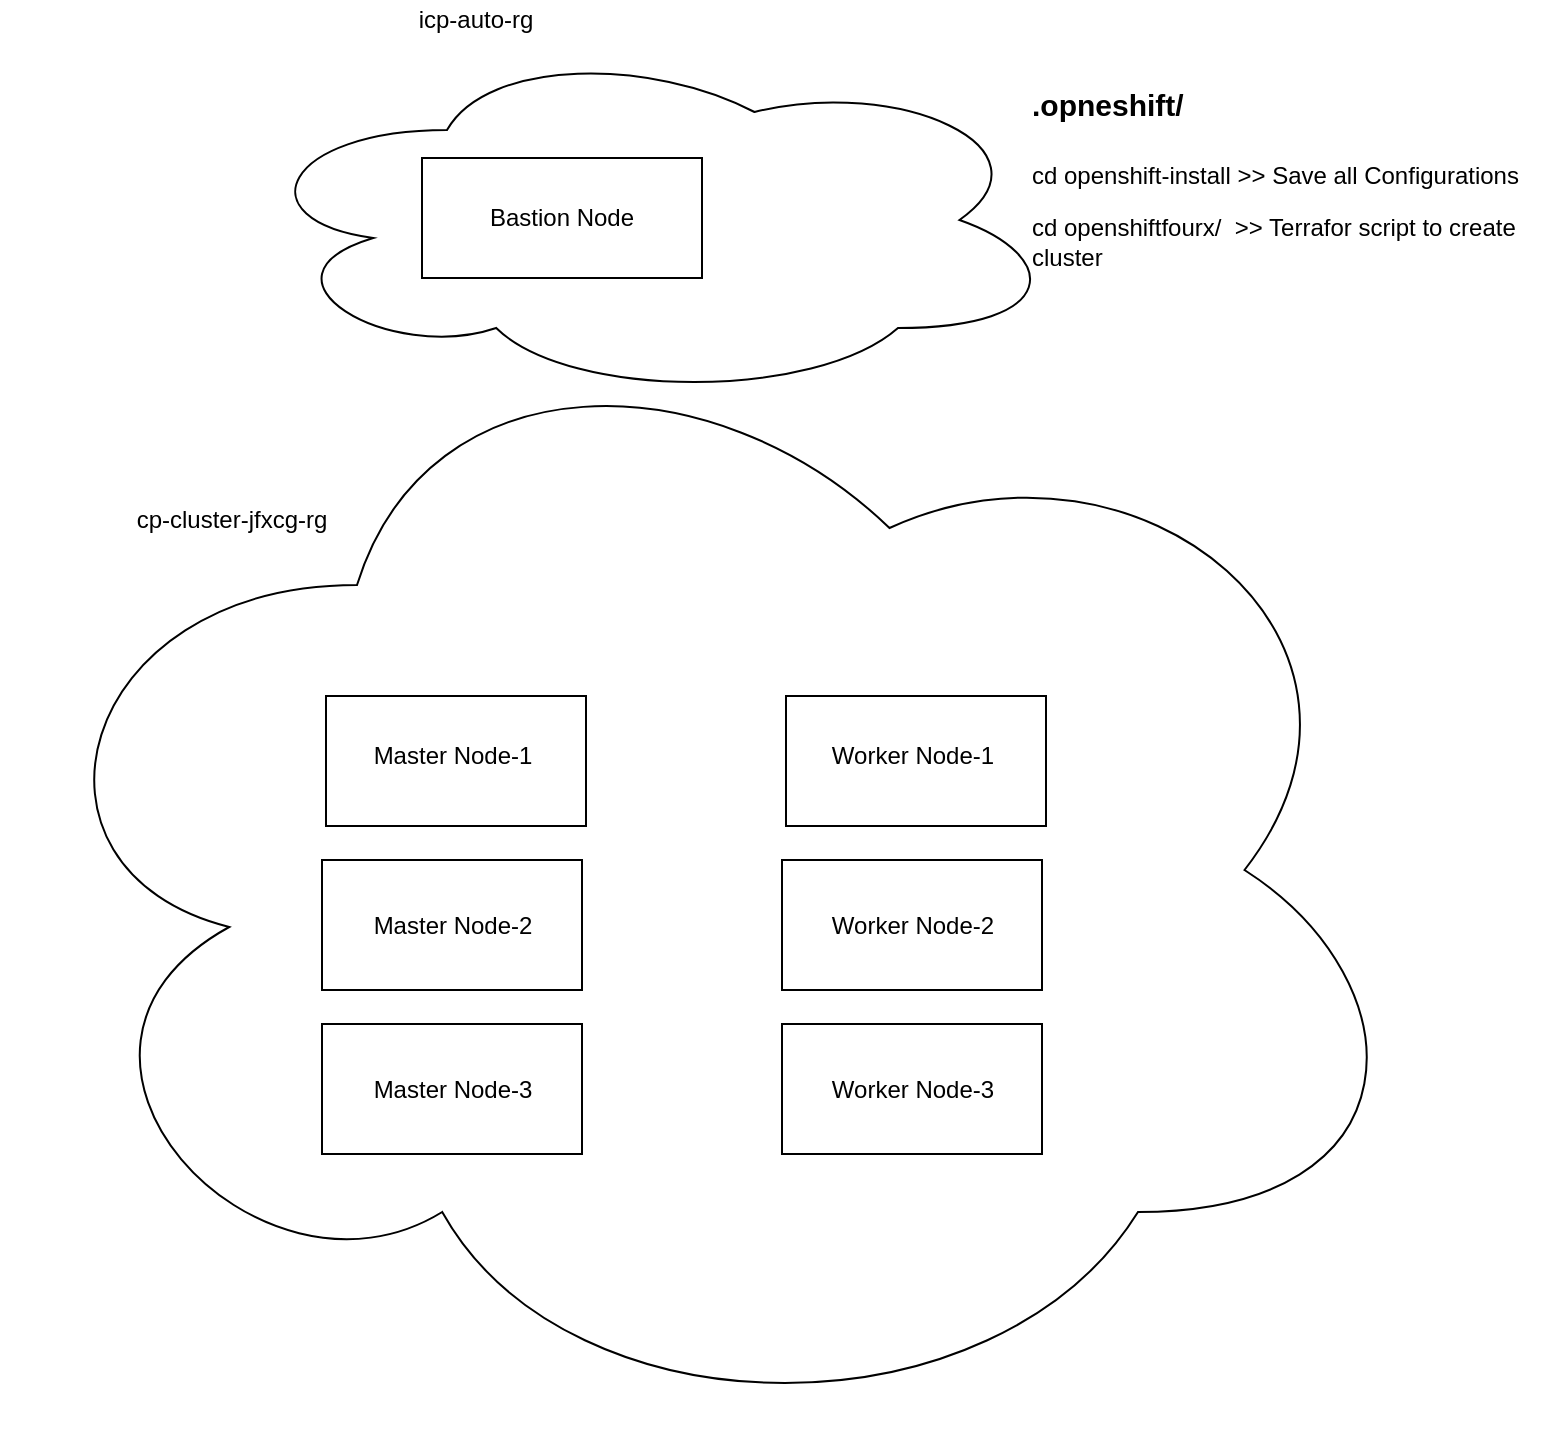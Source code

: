 <mxfile version="14.8.0" type="github">
  <diagram id="BbwCJ61hzbDqRbP00Ixq" name="Page-1">
    <mxGraphModel dx="1865" dy="570" grid="1" gridSize="10" guides="1" tooltips="1" connect="1" arrows="1" fold="1" page="1" pageScale="1" pageWidth="827" pageHeight="1169" math="0" shadow="0">
      <root>
        <mxCell id="0" />
        <mxCell id="1" parent="0" />
        <mxCell id="Tv3eXQoku1zJpk6C7R8K-1" value="" style="ellipse;shape=cloud;whiteSpace=wrap;html=1;" vertex="1" parent="1">
          <mxGeometry x="80" y="60" width="410" height="180" as="geometry" />
        </mxCell>
        <mxCell id="Tv3eXQoku1zJpk6C7R8K-3" value="icp-auto-rg" style="text;html=1;strokeColor=none;fillColor=none;align=center;verticalAlign=middle;whiteSpace=wrap;rounded=0;" vertex="1" parent="1">
          <mxGeometry x="142" y="40" width="110" height="20" as="geometry" />
        </mxCell>
        <mxCell id="Tv3eXQoku1zJpk6C7R8K-5" value="" style="ellipse;shape=cloud;whiteSpace=wrap;html=1;" vertex="1" parent="1">
          <mxGeometry x="-40" y="190" width="710" height="570" as="geometry" />
        </mxCell>
        <mxCell id="Tv3eXQoku1zJpk6C7R8K-7" value="" style="rounded=0;whiteSpace=wrap;html=1;" vertex="1" parent="1">
          <mxGeometry x="170" y="119" width="140" height="60" as="geometry" />
        </mxCell>
        <mxCell id="Tv3eXQoku1zJpk6C7R8K-8" value="Bastion Node" style="text;html=1;strokeColor=none;fillColor=none;align=center;verticalAlign=middle;whiteSpace=wrap;rounded=0;" vertex="1" parent="1">
          <mxGeometry x="192" y="139" width="96" height="20" as="geometry" />
        </mxCell>
        <mxCell id="Tv3eXQoku1zJpk6C7R8K-17" value="" style="rounded=0;whiteSpace=wrap;html=1;" vertex="1" parent="1">
          <mxGeometry x="122" y="388" width="130" height="65" as="geometry" />
        </mxCell>
        <mxCell id="Tv3eXQoku1zJpk6C7R8K-18" value="Master Node-1" style="text;html=1;strokeColor=none;fillColor=none;align=center;verticalAlign=middle;whiteSpace=wrap;rounded=0;" vertex="1" parent="1">
          <mxGeometry x="139" y="408" width="93" height="20" as="geometry" />
        </mxCell>
        <mxCell id="Tv3eXQoku1zJpk6C7R8K-20" value="" style="rounded=0;whiteSpace=wrap;html=1;" vertex="1" parent="1">
          <mxGeometry x="120" y="552" width="130" height="65" as="geometry" />
        </mxCell>
        <mxCell id="Tv3eXQoku1zJpk6C7R8K-25" value="" style="rounded=0;whiteSpace=wrap;html=1;" vertex="1" parent="1">
          <mxGeometry x="120" y="470" width="130" height="65" as="geometry" />
        </mxCell>
        <mxCell id="Tv3eXQoku1zJpk6C7R8K-26" value="Master Node-2" style="text;html=1;strokeColor=none;fillColor=none;align=center;verticalAlign=middle;whiteSpace=wrap;rounded=0;" vertex="1" parent="1">
          <mxGeometry x="138.5" y="492.5" width="93" height="20" as="geometry" />
        </mxCell>
        <mxCell id="Tv3eXQoku1zJpk6C7R8K-27" value="Master Node-3" style="text;html=1;strokeColor=none;fillColor=none;align=center;verticalAlign=middle;whiteSpace=wrap;rounded=0;" vertex="1" parent="1">
          <mxGeometry x="138.5" y="575" width="93" height="20" as="geometry" />
        </mxCell>
        <mxCell id="Tv3eXQoku1zJpk6C7R8K-29" value="" style="rounded=0;whiteSpace=wrap;html=1;" vertex="1" parent="1">
          <mxGeometry x="352" y="388" width="130" height="65" as="geometry" />
        </mxCell>
        <mxCell id="Tv3eXQoku1zJpk6C7R8K-30" value="Worker Node-1" style="text;html=1;strokeColor=none;fillColor=none;align=center;verticalAlign=middle;whiteSpace=wrap;rounded=0;" vertex="1" parent="1">
          <mxGeometry x="369" y="408" width="93" height="20" as="geometry" />
        </mxCell>
        <mxCell id="Tv3eXQoku1zJpk6C7R8K-31" value="" style="rounded=0;whiteSpace=wrap;html=1;" vertex="1" parent="1">
          <mxGeometry x="350" y="552" width="130" height="65" as="geometry" />
        </mxCell>
        <mxCell id="Tv3eXQoku1zJpk6C7R8K-32" value="" style="rounded=0;whiteSpace=wrap;html=1;" vertex="1" parent="1">
          <mxGeometry x="350" y="470" width="130" height="65" as="geometry" />
        </mxCell>
        <mxCell id="Tv3eXQoku1zJpk6C7R8K-33" value="Worker Node-2" style="text;html=1;strokeColor=none;fillColor=none;align=center;verticalAlign=middle;whiteSpace=wrap;rounded=0;" vertex="1" parent="1">
          <mxGeometry x="368.5" y="492.5" width="93" height="20" as="geometry" />
        </mxCell>
        <mxCell id="Tv3eXQoku1zJpk6C7R8K-34" value="Worker Node-3" style="text;html=1;strokeColor=none;fillColor=none;align=center;verticalAlign=middle;whiteSpace=wrap;rounded=0;" vertex="1" parent="1">
          <mxGeometry x="368.5" y="575" width="93" height="20" as="geometry" />
        </mxCell>
        <mxCell id="Tv3eXQoku1zJpk6C7R8K-35" value="cp-cluster-jfxcg-rg" style="text;html=1;strokeColor=none;fillColor=none;align=center;verticalAlign=middle;whiteSpace=wrap;rounded=0;" vertex="1" parent="1">
          <mxGeometry x="20" y="290" width="110" height="20" as="geometry" />
        </mxCell>
        <mxCell id="Tv3eXQoku1zJpk6C7R8K-36" value="&lt;h1&gt;&lt;font style=&quot;font-size: 15px&quot;&gt;.opneshift/&lt;/font&gt;&lt;/h1&gt;&lt;p&gt;cd openshift-install &amp;gt;&amp;gt; Save all Configurations&lt;br&gt;&lt;/p&gt;&lt;p&gt;cd openshiftfourx/&amp;nbsp; &amp;gt;&amp;gt; Terrafor script to create cluster&lt;br&gt;&lt;/p&gt;" style="text;html=1;strokeColor=none;fillColor=none;spacing=5;spacingTop=-20;whiteSpace=wrap;overflow=hidden;rounded=0;" vertex="1" parent="1">
          <mxGeometry x="470" y="70" width="270" height="110" as="geometry" />
        </mxCell>
      </root>
    </mxGraphModel>
  </diagram>
</mxfile>

